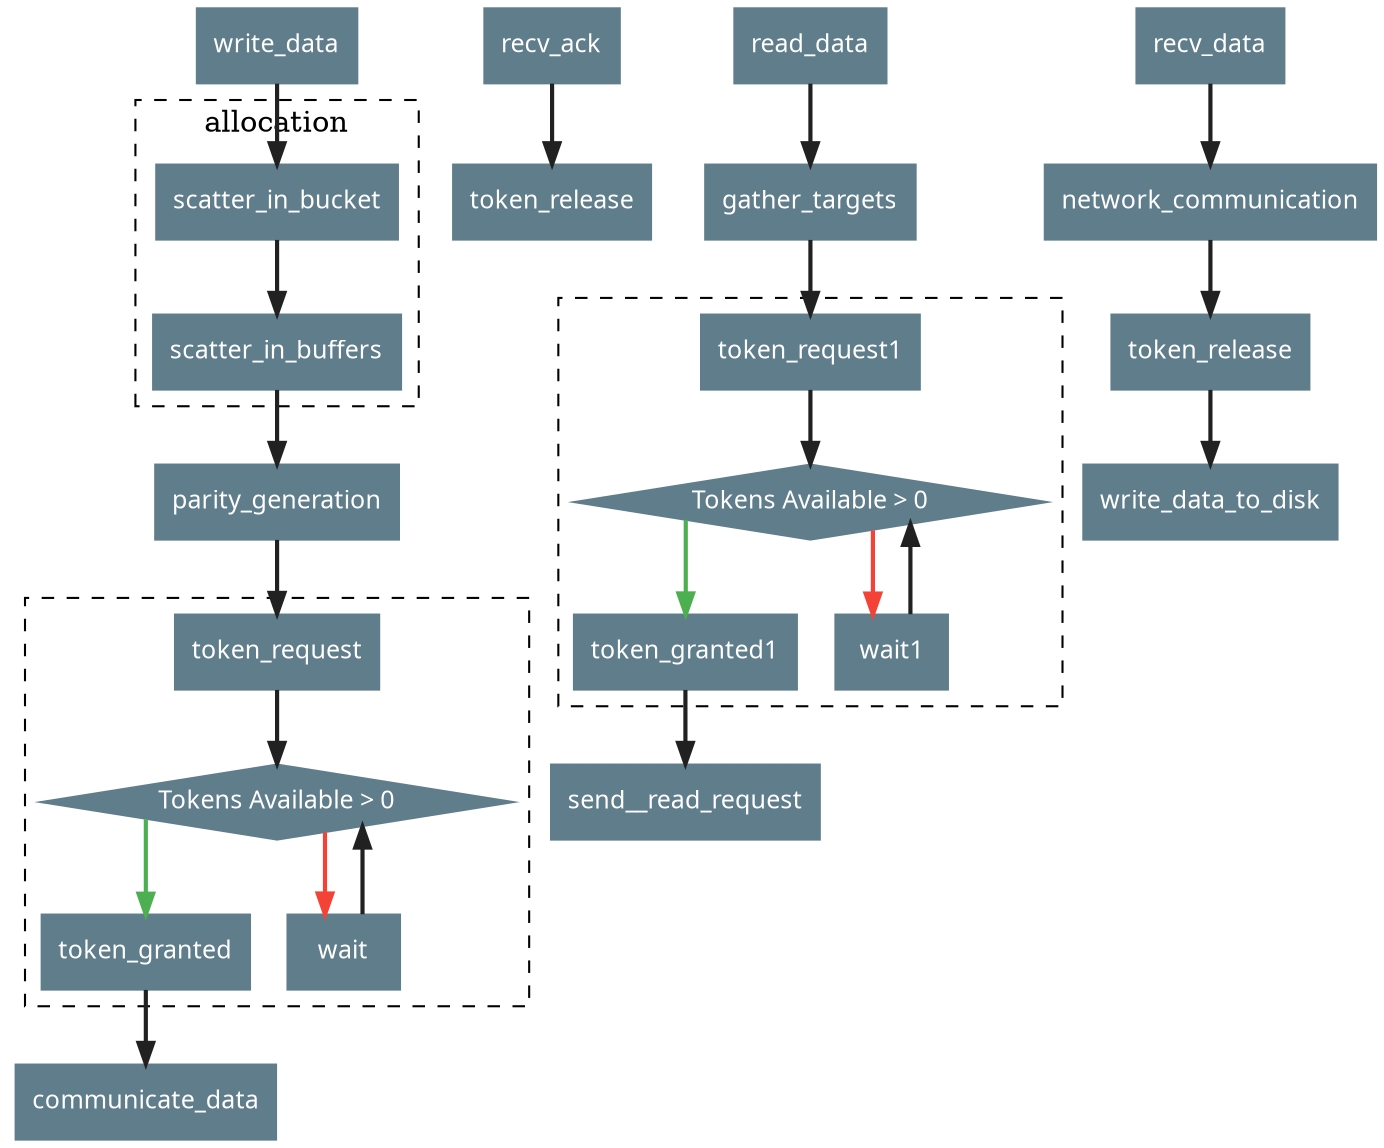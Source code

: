 digraph System {
    node [shape=box style="filled" color="#607d8b" fontcolor=white
    fontsize=12.0 fontname="Noto Sans" ]
    edge [color="#212121" penwidth=2.0 fontname="Noto Sans" fontsize=10.0]
    node [shape=box]
    splines=ortho
    style=dashed

    write_data -> scatter_in_bucket

    subgraph clusterAllocation {
        label = "allocation"
        scatter_in_bucket -> scatter_in_buffers
    }
    
    scatter_in_buffers -> parity_generation -> token_request

    subgraph clusterToken {
        token_condition [label = "Tokens Available > 0" shape="diamond"]
        token_request -> token_condition
        token_condition -> token_granted [color="#4caf50"]
        token_condition -> wait [color = "#f44336"]
        wait -> token_condition
    }
    token_granted -> communicate_data

    recv_ack -> token_release


    read_data -> gather_targets -> token_request1
    subgraph clusterToken1 {
        token_condition1 [label = "Tokens Available > 0" shape="diamond"]
        token_request1 -> token_condition1
        token_condition1 -> token_granted1 [color="#4caf50"]
        token_condition1 -> wait1 [color = "#f44336"]
        wait1 -> token_condition1
    }
    token_granted1 -> send__read_request

    token_release1 [label="token_release"]
    recv_data -> network_communication -> token_release1 -> write_data_to_disk
}
